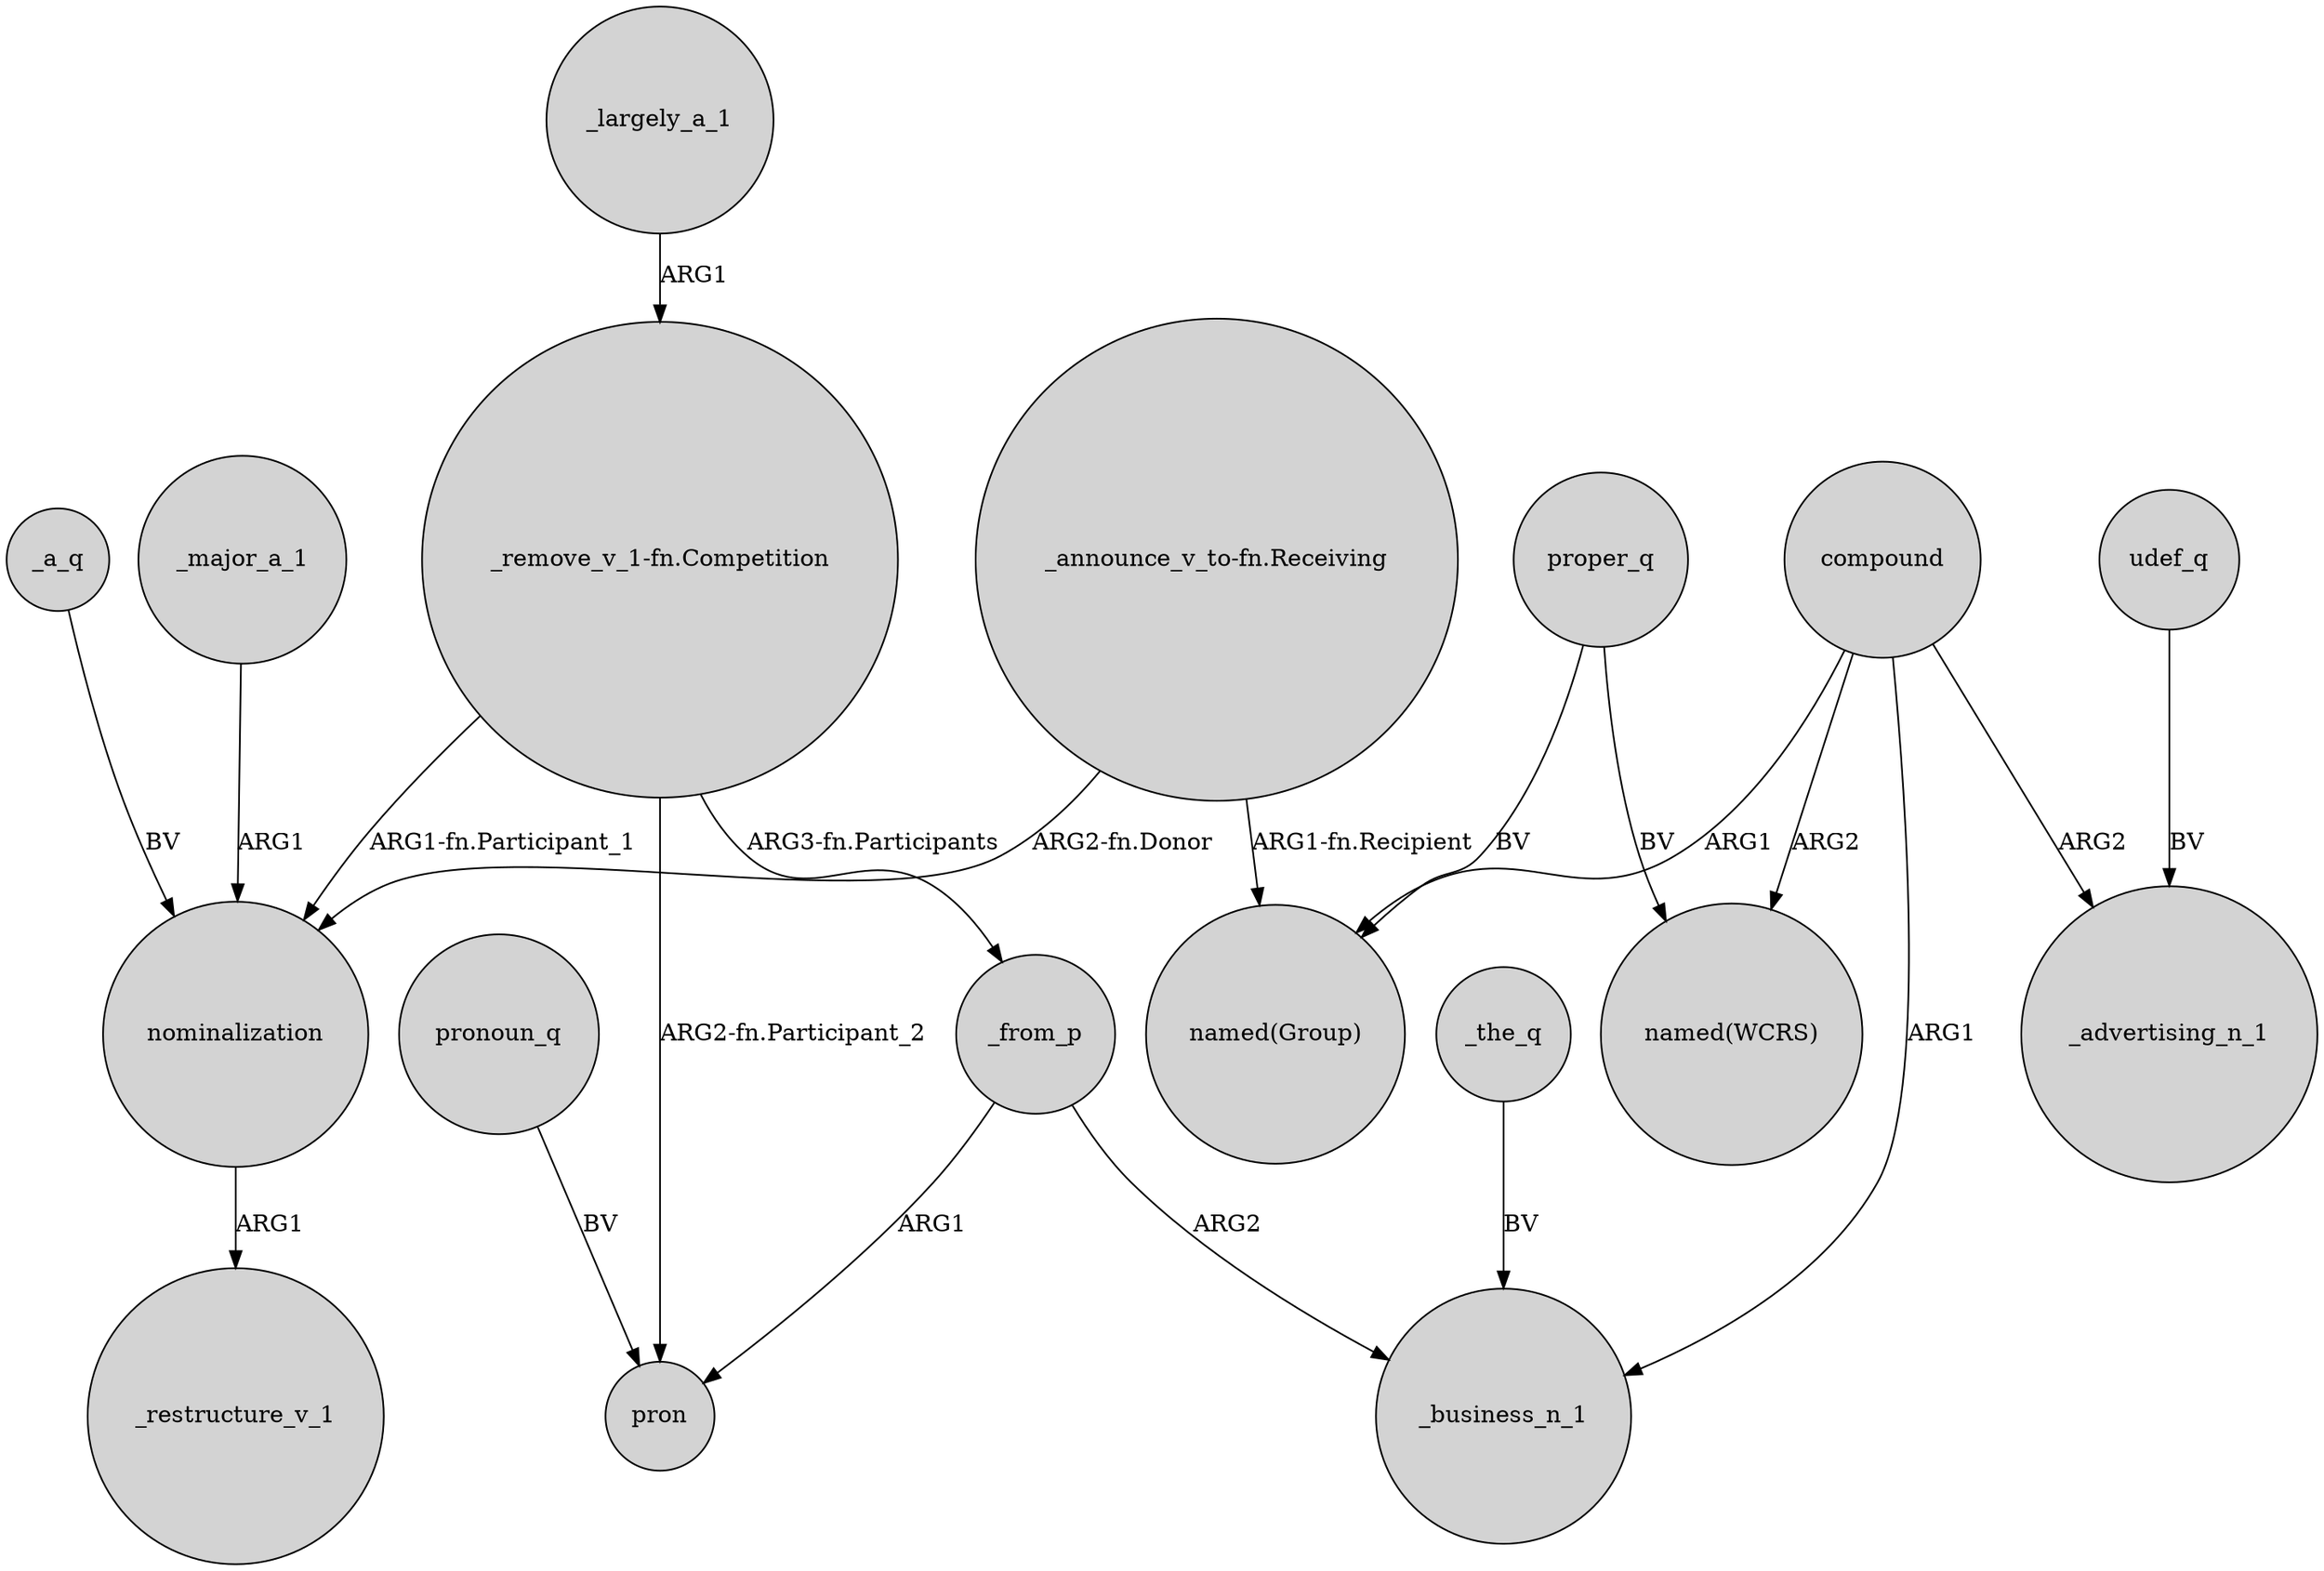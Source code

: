 digraph {
	node [shape=circle style=filled]
	_a_q -> nominalization [label=BV]
	_major_a_1 -> nominalization [label=ARG1]
	compound -> "named(Group)" [label=ARG1]
	_the_q -> _business_n_1 [label=BV]
	"_remove_v_1-fn.Competition" -> _from_p [label="ARG3-fn.Participants"]
	_largely_a_1 -> "_remove_v_1-fn.Competition" [label=ARG1]
	proper_q -> "named(Group)" [label=BV]
	pronoun_q -> pron [label=BV]
	proper_q -> "named(WCRS)" [label=BV]
	udef_q -> _advertising_n_1 [label=BV]
	nominalization -> _restructure_v_1 [label=ARG1]
	"_remove_v_1-fn.Competition" -> nominalization [label="ARG1-fn.Participant_1"]
	_from_p -> pron [label=ARG1]
	compound -> "named(WCRS)" [label=ARG2]
	"_remove_v_1-fn.Competition" -> pron [label="ARG2-fn.Participant_2"]
	compound -> _advertising_n_1 [label=ARG2]
	"_announce_v_to-fn.Receiving" -> nominalization [label="ARG2-fn.Donor"]
	compound -> _business_n_1 [label=ARG1]
	_from_p -> _business_n_1 [label=ARG2]
	"_announce_v_to-fn.Receiving" -> "named(Group)" [label="ARG1-fn.Recipient"]
}
